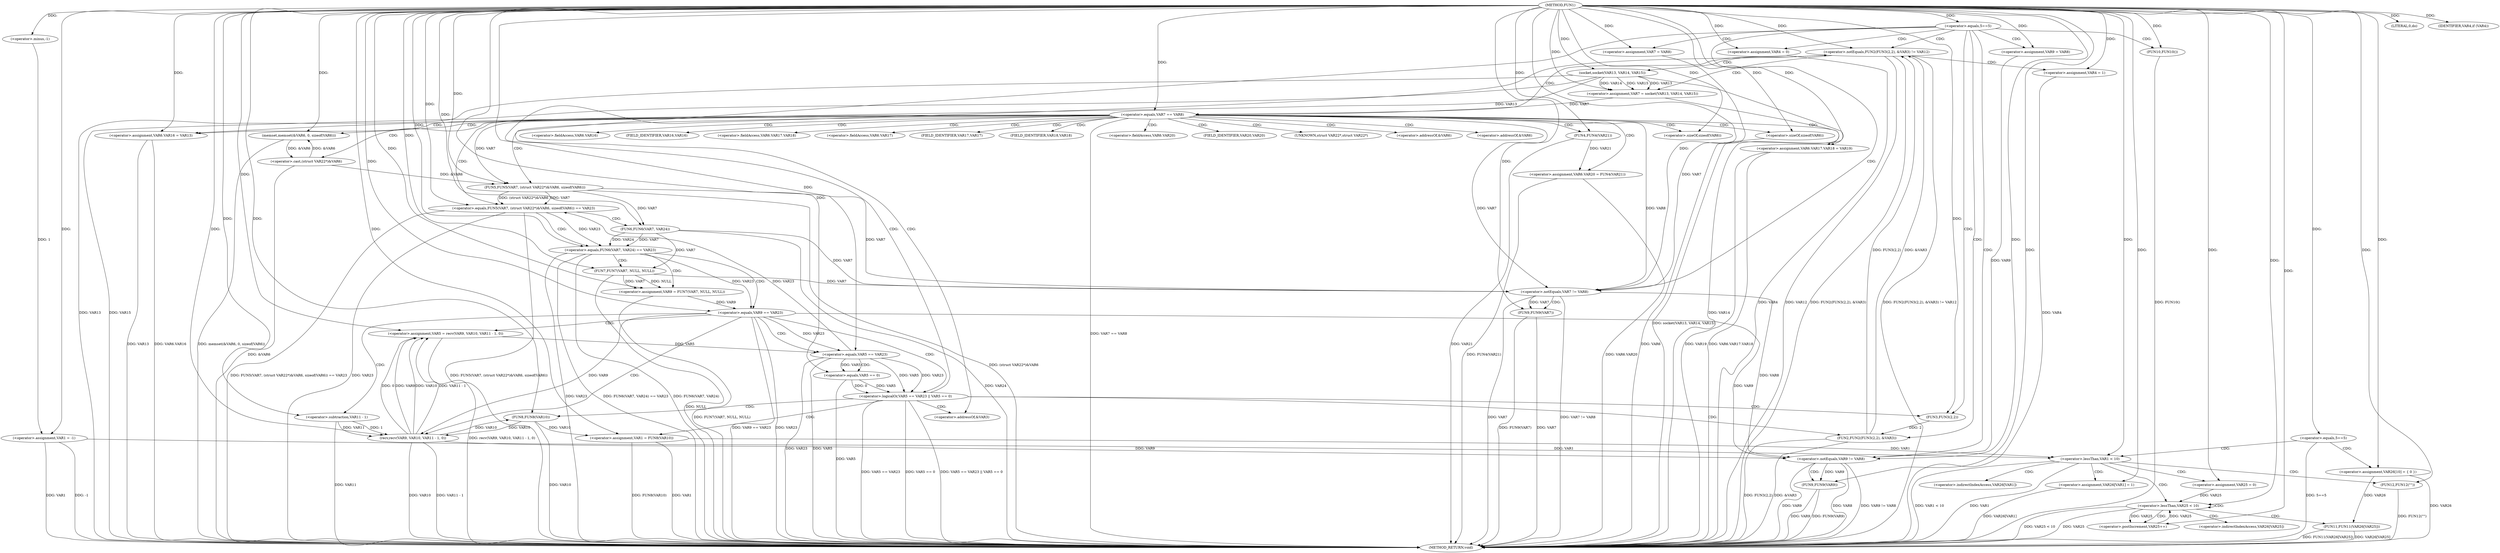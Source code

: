 digraph FUN1 {  
"1000100" [label = "(METHOD,FUN1)" ]
"1000294" [label = "(METHOD_RETURN,void)" ]
"1000103" [label = "(<operator>.assignment,VAR1 = -1)" ]
"1000105" [label = "(<operator>.minus,-1)" ]
"1000108" [label = "(<operator>.equals,5==5)" ]
"1000115" [label = "(<operator>.assignment,VAR4 = 0)" ]
"1000121" [label = "(<operator>.assignment,VAR7 = VAR8)" ]
"1000125" [label = "(<operator>.assignment,VAR9 = VAR8)" ]
"1000132" [label = "(<operator>.notEquals,FUN2(FUN3(2,2), &VAR3) != VAR12)" ]
"1000133" [label = "(FUN2,FUN2(FUN3(2,2), &VAR3))" ]
"1000134" [label = "(FUN3,FUN3(2,2))" ]
"1000142" [label = "(<operator>.assignment,VAR4 = 1)" ]
"1000145" [label = "(<operator>.assignment,VAR7 = socket(VAR13, VAR14, VAR15))" ]
"1000147" [label = "(socket,socket(VAR13, VAR14, VAR15))" ]
"1000152" [label = "(<operator>.equals,VAR7 == VAR8)" ]
"1000157" [label = "(memset,memset(&VAR6, 0, sizeof(VAR6)))" ]
"1000161" [label = "(<operator>.sizeOf,sizeof(VAR6))" ]
"1000163" [label = "(<operator>.assignment,VAR6.VAR16 = VAR13)" ]
"1000168" [label = "(<operator>.assignment,VAR6.VAR17.VAR18 = VAR19)" ]
"1000175" [label = "(<operator>.assignment,VAR6.VAR20 = FUN4(VAR21))" ]
"1000179" [label = "(FUN4,FUN4(VAR21))" ]
"1000182" [label = "(<operator>.equals,FUN5(VAR7, (struct VAR22*)&VAR6, sizeof(VAR6)) == VAR23)" ]
"1000183" [label = "(FUN5,FUN5(VAR7, (struct VAR22*)&VAR6, sizeof(VAR6)))" ]
"1000185" [label = "(<operator>.cast,(struct VAR22*)&VAR6)" ]
"1000189" [label = "(<operator>.sizeOf,sizeof(VAR6))" ]
"1000195" [label = "(<operator>.equals,FUN6(VAR7, VAR24) == VAR23)" ]
"1000196" [label = "(FUN6,FUN6(VAR7, VAR24))" ]
"1000202" [label = "(<operator>.assignment,VAR9 = FUN7(VAR7, NULL, NULL))" ]
"1000204" [label = "(FUN7,FUN7(VAR7, NULL, NULL))" ]
"1000209" [label = "(<operator>.equals,VAR9 == VAR23)" ]
"1000214" [label = "(<operator>.assignment,VAR5 = recv(VAR9, VAR10, VAR11 - 1, 0))" ]
"1000216" [label = "(recv,recv(VAR9, VAR10, VAR11 - 1, 0))" ]
"1000219" [label = "(<operator>.subtraction,VAR11 - 1)" ]
"1000224" [label = "(<operator>.logicalOr,VAR5 == VAR23 || VAR5 == 0)" ]
"1000225" [label = "(<operator>.equals,VAR5 == VAR23)" ]
"1000228" [label = "(<operator>.equals,VAR5 == 0)" ]
"1000233" [label = "(<operator>.assignment,VAR1 = FUN8(VAR10))" ]
"1000235" [label = "(FUN8,FUN8(VAR10))" ]
"1000237" [label = "(LITERAL,0,do)" ]
"1000239" [label = "(<operator>.notEquals,VAR7 != VAR8)" ]
"1000243" [label = "(FUN9,FUN9(VAR7))" ]
"1000246" [label = "(<operator>.notEquals,VAR9 != VAR8)" ]
"1000250" [label = "(FUN9,FUN9(VAR9))" ]
"1000253" [label = "(IDENTIFIER,VAR4,if (VAR4))" ]
"1000255" [label = "(FUN10,FUN10())" ]
"1000257" [label = "(<operator>.equals,5==5)" ]
"1000264" [label = "(<operator>.assignment,VAR26[10] = { 0 })" ]
"1000267" [label = "(<operator>.lessThan,VAR1 < 10)" ]
"1000271" [label = "(<operator>.assignment,VAR26[VAR1] = 1)" ]
"1000277" [label = "(<operator>.assignment,VAR25 = 0)" ]
"1000280" [label = "(<operator>.lessThan,VAR25 < 10)" ]
"1000283" [label = "(<operator>.postIncrement,VAR25++)" ]
"1000286" [label = "(FUN11,FUN11(VAR26[VAR25]))" ]
"1000292" [label = "(FUN12,FUN12(\"\"))" ]
"1000137" [label = "(<operator>.addressOf,&VAR3)" ]
"1000158" [label = "(<operator>.addressOf,&VAR6)" ]
"1000164" [label = "(<operator>.fieldAccess,VAR6.VAR16)" ]
"1000166" [label = "(FIELD_IDENTIFIER,VAR16,VAR16)" ]
"1000169" [label = "(<operator>.fieldAccess,VAR6.VAR17.VAR18)" ]
"1000170" [label = "(<operator>.fieldAccess,VAR6.VAR17)" ]
"1000172" [label = "(FIELD_IDENTIFIER,VAR17,VAR17)" ]
"1000173" [label = "(FIELD_IDENTIFIER,VAR18,VAR18)" ]
"1000176" [label = "(<operator>.fieldAccess,VAR6.VAR20)" ]
"1000178" [label = "(FIELD_IDENTIFIER,VAR20,VAR20)" ]
"1000186" [label = "(UNKNOWN,struct VAR22*,struct VAR22*)" ]
"1000187" [label = "(<operator>.addressOf,&VAR6)" ]
"1000272" [label = "(<operator>.indirectIndexAccess,VAR26[VAR1])" ]
"1000287" [label = "(<operator>.indirectIndexAccess,VAR26[VAR25])" ]
  "1000183" -> "1000294"  [ label = "DDG: (struct VAR22*)&VAR6"] 
  "1000204" -> "1000294"  [ label = "DDG: NULL"] 
  "1000132" -> "1000294"  [ label = "DDG: FUN2(FUN3(2,2), &VAR3)"] 
  "1000195" -> "1000294"  [ label = "DDG: VAR23"] 
  "1000182" -> "1000294"  [ label = "DDG: FUN5(VAR7, (struct VAR22*)&VAR6, sizeof(VAR6)) == VAR23"] 
  "1000246" -> "1000294"  [ label = "DDG: VAR8"] 
  "1000286" -> "1000294"  [ label = "DDG: FUN11(VAR26[VAR25])"] 
  "1000163" -> "1000294"  [ label = "DDG: VAR6.VAR16"] 
  "1000185" -> "1000294"  [ label = "DDG: &VAR6"] 
  "1000224" -> "1000294"  [ label = "DDG: VAR5 == VAR23"] 
  "1000250" -> "1000294"  [ label = "DDG: VAR9"] 
  "1000225" -> "1000294"  [ label = "DDG: VAR23"] 
  "1000292" -> "1000294"  [ label = "DDG: FUN12(\"\")"] 
  "1000209" -> "1000294"  [ label = "DDG: VAR9 == VAR23"] 
  "1000235" -> "1000294"  [ label = "DDG: VAR10"] 
  "1000239" -> "1000294"  [ label = "DDG: VAR7 != VAR8"] 
  "1000168" -> "1000294"  [ label = "DDG: VAR6.VAR17.VAR18"] 
  "1000233" -> "1000294"  [ label = "DDG: FUN8(VAR10)"] 
  "1000280" -> "1000294"  [ label = "DDG: VAR25 < 10"] 
  "1000189" -> "1000294"  [ label = "DDG: VAR6"] 
  "1000214" -> "1000294"  [ label = "DDG: recv(VAR9, VAR10, VAR11 - 1, 0)"] 
  "1000157" -> "1000294"  [ label = "DDG: memset(&VAR6, 0, sizeof(VAR6))"] 
  "1000286" -> "1000294"  [ label = "DDG: VAR26[VAR25]"] 
  "1000175" -> "1000294"  [ label = "DDG: FUN4(VAR21)"] 
  "1000255" -> "1000294"  [ label = "DDG: FUN10()"] 
  "1000103" -> "1000294"  [ label = "DDG: VAR1"] 
  "1000103" -> "1000294"  [ label = "DDG: -1"] 
  "1000225" -> "1000294"  [ label = "DDG: VAR5"] 
  "1000216" -> "1000294"  [ label = "DDG: VAR11 - 1"] 
  "1000239" -> "1000294"  [ label = "DDG: VAR7"] 
  "1000224" -> "1000294"  [ label = "DDG: VAR5 == 0"] 
  "1000132" -> "1000294"  [ label = "DDG: FUN2(FUN3(2,2), &VAR3) != VAR12"] 
  "1000132" -> "1000294"  [ label = "DDG: VAR12"] 
  "1000195" -> "1000294"  [ label = "DDG: FUN6(VAR7, VAR24) == VAR23"] 
  "1000152" -> "1000294"  [ label = "DDG: VAR7 == VAR8"] 
  "1000264" -> "1000294"  [ label = "DDG: VAR26"] 
  "1000267" -> "1000294"  [ label = "DDG: VAR1"] 
  "1000228" -> "1000294"  [ label = "DDG: VAR5"] 
  "1000163" -> "1000294"  [ label = "DDG: VAR13"] 
  "1000267" -> "1000294"  [ label = "DDG: VAR1 < 10"] 
  "1000133" -> "1000294"  [ label = "DDG: FUN3(2,2)"] 
  "1000182" -> "1000294"  [ label = "DDG: VAR23"] 
  "1000179" -> "1000294"  [ label = "DDG: VAR21"] 
  "1000216" -> "1000294"  [ label = "DDG: VAR10"] 
  "1000147" -> "1000294"  [ label = "DDG: VAR14"] 
  "1000147" -> "1000294"  [ label = "DDG: VAR13"] 
  "1000175" -> "1000294"  [ label = "DDG: VAR6.VAR20"] 
  "1000209" -> "1000294"  [ label = "DDG: VAR23"] 
  "1000280" -> "1000294"  [ label = "DDG: VAR25"] 
  "1000233" -> "1000294"  [ label = "DDG: VAR1"] 
  "1000142" -> "1000294"  [ label = "DDG: VAR4"] 
  "1000219" -> "1000294"  [ label = "DDG: VAR11"] 
  "1000243" -> "1000294"  [ label = "DDG: VAR7"] 
  "1000147" -> "1000294"  [ label = "DDG: VAR15"] 
  "1000257" -> "1000294"  [ label = "DDG: 5==5"] 
  "1000250" -> "1000294"  [ label = "DDG: FUN9(VAR9)"] 
  "1000271" -> "1000294"  [ label = "DDG: VAR26[VAR1]"] 
  "1000195" -> "1000294"  [ label = "DDG: FUN6(VAR7, VAR24)"] 
  "1000246" -> "1000294"  [ label = "DDG: VAR9 != VAR8"] 
  "1000145" -> "1000294"  [ label = "DDG: socket(VAR13, VAR14, VAR15)"] 
  "1000115" -> "1000294"  [ label = "DDG: VAR4"] 
  "1000182" -> "1000294"  [ label = "DDG: FUN5(VAR7, (struct VAR22*)&VAR6, sizeof(VAR6))"] 
  "1000168" -> "1000294"  [ label = "DDG: VAR19"] 
  "1000133" -> "1000294"  [ label = "DDG: &VAR3"] 
  "1000243" -> "1000294"  [ label = "DDG: FUN9(VAR7)"] 
  "1000246" -> "1000294"  [ label = "DDG: VAR9"] 
  "1000224" -> "1000294"  [ label = "DDG: VAR5 == VAR23 || VAR5 == 0"] 
  "1000202" -> "1000294"  [ label = "DDG: FUN7(VAR7, NULL, NULL)"] 
  "1000196" -> "1000294"  [ label = "DDG: VAR24"] 
  "1000105" -> "1000103"  [ label = "DDG: 1"] 
  "1000100" -> "1000103"  [ label = "DDG: "] 
  "1000100" -> "1000105"  [ label = "DDG: "] 
  "1000100" -> "1000108"  [ label = "DDG: "] 
  "1000100" -> "1000115"  [ label = "DDG: "] 
  "1000100" -> "1000121"  [ label = "DDG: "] 
  "1000100" -> "1000125"  [ label = "DDG: "] 
  "1000133" -> "1000132"  [ label = "DDG: FUN3(2,2)"] 
  "1000133" -> "1000132"  [ label = "DDG: &VAR3"] 
  "1000134" -> "1000133"  [ label = "DDG: 2"] 
  "1000100" -> "1000134"  [ label = "DDG: "] 
  "1000100" -> "1000132"  [ label = "DDG: "] 
  "1000100" -> "1000142"  [ label = "DDG: "] 
  "1000147" -> "1000145"  [ label = "DDG: VAR13"] 
  "1000147" -> "1000145"  [ label = "DDG: VAR14"] 
  "1000147" -> "1000145"  [ label = "DDG: VAR15"] 
  "1000100" -> "1000145"  [ label = "DDG: "] 
  "1000100" -> "1000147"  [ label = "DDG: "] 
  "1000145" -> "1000152"  [ label = "DDG: VAR7"] 
  "1000100" -> "1000152"  [ label = "DDG: "] 
  "1000185" -> "1000157"  [ label = "DDG: &VAR6"] 
  "1000100" -> "1000157"  [ label = "DDG: "] 
  "1000100" -> "1000161"  [ label = "DDG: "] 
  "1000147" -> "1000163"  [ label = "DDG: VAR13"] 
  "1000100" -> "1000163"  [ label = "DDG: "] 
  "1000100" -> "1000168"  [ label = "DDG: "] 
  "1000179" -> "1000175"  [ label = "DDG: VAR21"] 
  "1000100" -> "1000179"  [ label = "DDG: "] 
  "1000183" -> "1000182"  [ label = "DDG: VAR7"] 
  "1000183" -> "1000182"  [ label = "DDG: (struct VAR22*)&VAR6"] 
  "1000152" -> "1000183"  [ label = "DDG: VAR7"] 
  "1000100" -> "1000183"  [ label = "DDG: "] 
  "1000185" -> "1000183"  [ label = "DDG: &VAR6"] 
  "1000157" -> "1000185"  [ label = "DDG: &VAR6"] 
  "1000100" -> "1000189"  [ label = "DDG: "] 
  "1000225" -> "1000182"  [ label = "DDG: VAR23"] 
  "1000100" -> "1000182"  [ label = "DDG: "] 
  "1000196" -> "1000195"  [ label = "DDG: VAR7"] 
  "1000196" -> "1000195"  [ label = "DDG: VAR24"] 
  "1000183" -> "1000196"  [ label = "DDG: VAR7"] 
  "1000100" -> "1000196"  [ label = "DDG: "] 
  "1000182" -> "1000195"  [ label = "DDG: VAR23"] 
  "1000100" -> "1000195"  [ label = "DDG: "] 
  "1000204" -> "1000202"  [ label = "DDG: VAR7"] 
  "1000204" -> "1000202"  [ label = "DDG: NULL"] 
  "1000100" -> "1000202"  [ label = "DDG: "] 
  "1000196" -> "1000204"  [ label = "DDG: VAR7"] 
  "1000100" -> "1000204"  [ label = "DDG: "] 
  "1000202" -> "1000209"  [ label = "DDG: VAR9"] 
  "1000100" -> "1000209"  [ label = "DDG: "] 
  "1000195" -> "1000209"  [ label = "DDG: VAR23"] 
  "1000216" -> "1000214"  [ label = "DDG: VAR9"] 
  "1000216" -> "1000214"  [ label = "DDG: VAR10"] 
  "1000216" -> "1000214"  [ label = "DDG: VAR11 - 1"] 
  "1000216" -> "1000214"  [ label = "DDG: 0"] 
  "1000100" -> "1000214"  [ label = "DDG: "] 
  "1000209" -> "1000216"  [ label = "DDG: VAR9"] 
  "1000100" -> "1000216"  [ label = "DDG: "] 
  "1000235" -> "1000216"  [ label = "DDG: VAR10"] 
  "1000219" -> "1000216"  [ label = "DDG: VAR11"] 
  "1000219" -> "1000216"  [ label = "DDG: 1"] 
  "1000100" -> "1000219"  [ label = "DDG: "] 
  "1000225" -> "1000224"  [ label = "DDG: VAR5"] 
  "1000225" -> "1000224"  [ label = "DDG: VAR23"] 
  "1000214" -> "1000225"  [ label = "DDG: VAR5"] 
  "1000100" -> "1000225"  [ label = "DDG: "] 
  "1000209" -> "1000225"  [ label = "DDG: VAR23"] 
  "1000228" -> "1000224"  [ label = "DDG: VAR5"] 
  "1000228" -> "1000224"  [ label = "DDG: 0"] 
  "1000225" -> "1000228"  [ label = "DDG: VAR5"] 
  "1000100" -> "1000228"  [ label = "DDG: "] 
  "1000235" -> "1000233"  [ label = "DDG: VAR10"] 
  "1000100" -> "1000233"  [ label = "DDG: "] 
  "1000216" -> "1000235"  [ label = "DDG: VAR10"] 
  "1000100" -> "1000235"  [ label = "DDG: "] 
  "1000100" -> "1000237"  [ label = "DDG: "] 
  "1000183" -> "1000239"  [ label = "DDG: VAR7"] 
  "1000152" -> "1000239"  [ label = "DDG: VAR7"] 
  "1000196" -> "1000239"  [ label = "DDG: VAR7"] 
  "1000121" -> "1000239"  [ label = "DDG: VAR7"] 
  "1000204" -> "1000239"  [ label = "DDG: VAR7"] 
  "1000100" -> "1000239"  [ label = "DDG: "] 
  "1000152" -> "1000239"  [ label = "DDG: VAR8"] 
  "1000239" -> "1000243"  [ label = "DDG: VAR7"] 
  "1000100" -> "1000243"  [ label = "DDG: "] 
  "1000125" -> "1000246"  [ label = "DDG: VAR9"] 
  "1000209" -> "1000246"  [ label = "DDG: VAR9"] 
  "1000216" -> "1000246"  [ label = "DDG: VAR9"] 
  "1000100" -> "1000246"  [ label = "DDG: "] 
  "1000239" -> "1000246"  [ label = "DDG: VAR8"] 
  "1000246" -> "1000250"  [ label = "DDG: VAR9"] 
  "1000100" -> "1000250"  [ label = "DDG: "] 
  "1000100" -> "1000253"  [ label = "DDG: "] 
  "1000100" -> "1000255"  [ label = "DDG: "] 
  "1000100" -> "1000257"  [ label = "DDG: "] 
  "1000100" -> "1000264"  [ label = "DDG: "] 
  "1000103" -> "1000267"  [ label = "DDG: VAR1"] 
  "1000233" -> "1000267"  [ label = "DDG: VAR1"] 
  "1000100" -> "1000267"  [ label = "DDG: "] 
  "1000100" -> "1000271"  [ label = "DDG: "] 
  "1000100" -> "1000277"  [ label = "DDG: "] 
  "1000283" -> "1000280"  [ label = "DDG: VAR25"] 
  "1000277" -> "1000280"  [ label = "DDG: VAR25"] 
  "1000100" -> "1000280"  [ label = "DDG: "] 
  "1000280" -> "1000283"  [ label = "DDG: VAR25"] 
  "1000100" -> "1000283"  [ label = "DDG: "] 
  "1000264" -> "1000286"  [ label = "DDG: VAR26"] 
  "1000100" -> "1000292"  [ label = "DDG: "] 
  "1000108" -> "1000125"  [ label = "CDG: "] 
  "1000108" -> "1000133"  [ label = "CDG: "] 
  "1000108" -> "1000132"  [ label = "CDG: "] 
  "1000108" -> "1000239"  [ label = "CDG: "] 
  "1000108" -> "1000246"  [ label = "CDG: "] 
  "1000108" -> "1000121"  [ label = "CDG: "] 
  "1000108" -> "1000137"  [ label = "CDG: "] 
  "1000108" -> "1000115"  [ label = "CDG: "] 
  "1000108" -> "1000134"  [ label = "CDG: "] 
  "1000108" -> "1000255"  [ label = "CDG: "] 
  "1000132" -> "1000142"  [ label = "CDG: "] 
  "1000132" -> "1000145"  [ label = "CDG: "] 
  "1000132" -> "1000152"  [ label = "CDG: "] 
  "1000132" -> "1000147"  [ label = "CDG: "] 
  "1000152" -> "1000164"  [ label = "CDG: "] 
  "1000152" -> "1000161"  [ label = "CDG: "] 
  "1000152" -> "1000182"  [ label = "CDG: "] 
  "1000152" -> "1000166"  [ label = "CDG: "] 
  "1000152" -> "1000183"  [ label = "CDG: "] 
  "1000152" -> "1000157"  [ label = "CDG: "] 
  "1000152" -> "1000175"  [ label = "CDG: "] 
  "1000152" -> "1000179"  [ label = "CDG: "] 
  "1000152" -> "1000176"  [ label = "CDG: "] 
  "1000152" -> "1000187"  [ label = "CDG: "] 
  "1000152" -> "1000185"  [ label = "CDG: "] 
  "1000152" -> "1000186"  [ label = "CDG: "] 
  "1000152" -> "1000172"  [ label = "CDG: "] 
  "1000152" -> "1000189"  [ label = "CDG: "] 
  "1000152" -> "1000169"  [ label = "CDG: "] 
  "1000152" -> "1000163"  [ label = "CDG: "] 
  "1000152" -> "1000168"  [ label = "CDG: "] 
  "1000152" -> "1000178"  [ label = "CDG: "] 
  "1000152" -> "1000173"  [ label = "CDG: "] 
  "1000152" -> "1000158"  [ label = "CDG: "] 
  "1000152" -> "1000170"  [ label = "CDG: "] 
  "1000182" -> "1000195"  [ label = "CDG: "] 
  "1000182" -> "1000196"  [ label = "CDG: "] 
  "1000195" -> "1000204"  [ label = "CDG: "] 
  "1000195" -> "1000202"  [ label = "CDG: "] 
  "1000195" -> "1000209"  [ label = "CDG: "] 
  "1000209" -> "1000216"  [ label = "CDG: "] 
  "1000209" -> "1000219"  [ label = "CDG: "] 
  "1000209" -> "1000214"  [ label = "CDG: "] 
  "1000209" -> "1000224"  [ label = "CDG: "] 
  "1000209" -> "1000225"  [ label = "CDG: "] 
  "1000224" -> "1000233"  [ label = "CDG: "] 
  "1000224" -> "1000235"  [ label = "CDG: "] 
  "1000224" -> "1000133"  [ label = "CDG: "] 
  "1000224" -> "1000132"  [ label = "CDG: "] 
  "1000224" -> "1000137"  [ label = "CDG: "] 
  "1000224" -> "1000134"  [ label = "CDG: "] 
  "1000225" -> "1000228"  [ label = "CDG: "] 
  "1000239" -> "1000243"  [ label = "CDG: "] 
  "1000246" -> "1000250"  [ label = "CDG: "] 
  "1000257" -> "1000267"  [ label = "CDG: "] 
  "1000257" -> "1000264"  [ label = "CDG: "] 
  "1000267" -> "1000277"  [ label = "CDG: "] 
  "1000267" -> "1000292"  [ label = "CDG: "] 
  "1000267" -> "1000272"  [ label = "CDG: "] 
  "1000267" -> "1000271"  [ label = "CDG: "] 
  "1000267" -> "1000280"  [ label = "CDG: "] 
  "1000280" -> "1000286"  [ label = "CDG: "] 
  "1000280" -> "1000283"  [ label = "CDG: "] 
  "1000280" -> "1000280"  [ label = "CDG: "] 
  "1000280" -> "1000287"  [ label = "CDG: "] 
}
